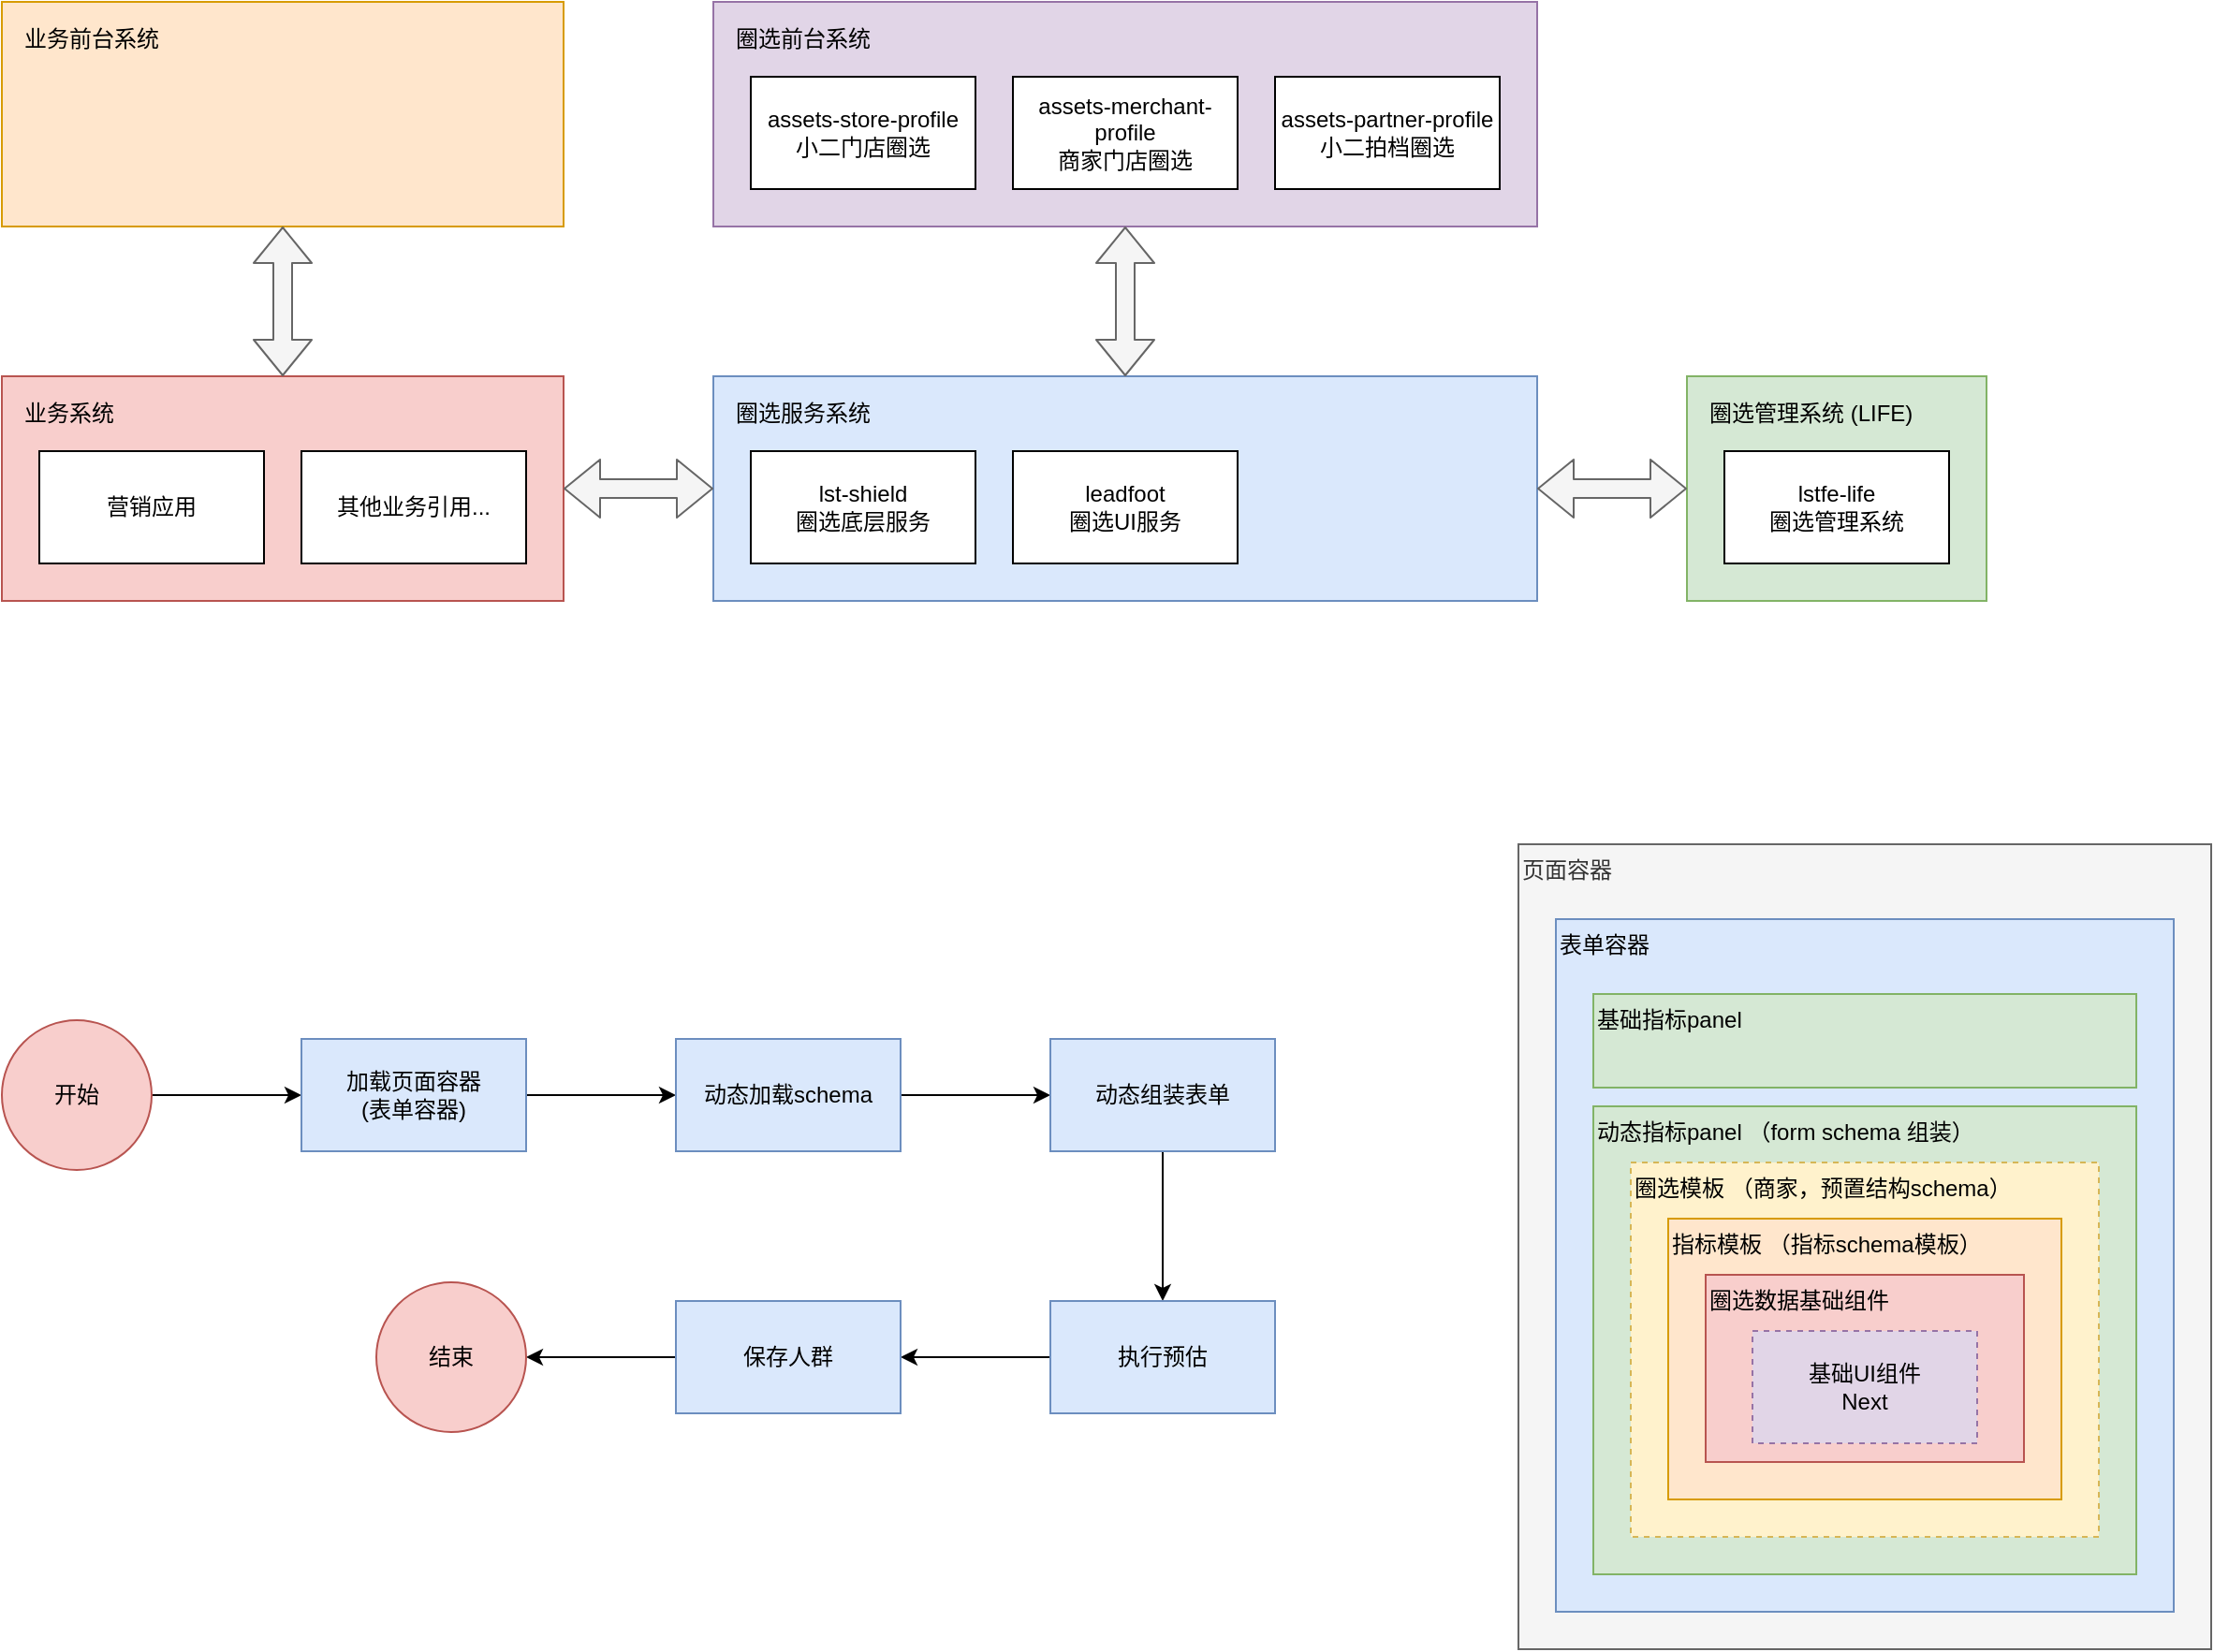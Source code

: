 <mxfile version="12.2.6" type="github" pages="1">
  <diagram id="8mvPLZoNpZ5Y-GIBwJK8" name="Page-1">
    <mxGraphModel dx="1412" dy="780" grid="1" gridSize="10" guides="1" tooltips="1" connect="1" arrows="1" fold="1" page="1" pageScale="1" pageWidth="827" pageHeight="1169" math="0" shadow="0">
      <root>
        <mxCell id="0"/>
        <mxCell id="1" parent="0"/>
        <mxCell id="Qj8eXajDFx0N2jeDMV3a-1" value="页面容器" style="rounded=0;whiteSpace=wrap;html=1;align=left;verticalAlign=top;fillColor=#f5f5f5;strokeColor=#666666;fontColor=#333333;" vertex="1" parent="1">
          <mxGeometry x="830" y="490" width="370" height="430" as="geometry"/>
        </mxCell>
        <mxCell id="H5b-eDL3CfRdgLxYvMOx-8" value="" style="rounded=0;whiteSpace=wrap;html=1;fillColor=#dae8fc;strokeColor=#6c8ebf;" parent="1" vertex="1">
          <mxGeometry x="400" y="240" width="440" height="120" as="geometry"/>
        </mxCell>
        <mxCell id="H5b-eDL3CfRdgLxYvMOx-6" value="" style="rounded=0;whiteSpace=wrap;html=1;fillColor=#e1d5e7;strokeColor=#9673a6;" parent="1" vertex="1">
          <mxGeometry x="400" y="40" width="440" height="120" as="geometry"/>
        </mxCell>
        <mxCell id="H5b-eDL3CfRdgLxYvMOx-1" value="assets-store-profile&lt;br&gt;小二门店圈选" style="rounded=0;whiteSpace=wrap;html=1;" parent="1" vertex="1">
          <mxGeometry x="420" y="80" width="120" height="60" as="geometry"/>
        </mxCell>
        <mxCell id="H5b-eDL3CfRdgLxYvMOx-2" value="assets-merchant-profile&lt;br&gt;商家门店圈选" style="rounded=0;whiteSpace=wrap;html=1;" parent="1" vertex="1">
          <mxGeometry x="560" y="80" width="120" height="60" as="geometry"/>
        </mxCell>
        <mxCell id="H5b-eDL3CfRdgLxYvMOx-4" value="assets-partner-profile&lt;br&gt;小二拍档圈选" style="rounded=0;whiteSpace=wrap;html=1;" parent="1" vertex="1">
          <mxGeometry x="700" y="80" width="120" height="60" as="geometry"/>
        </mxCell>
        <mxCell id="H5b-eDL3CfRdgLxYvMOx-7" value="圈选前台系统&amp;nbsp;" style="text;html=1;strokeColor=none;fillColor=none;align=left;verticalAlign=middle;whiteSpace=wrap;rounded=0;" parent="1" vertex="1">
          <mxGeometry x="410" y="50" width="120" height="20" as="geometry"/>
        </mxCell>
        <mxCell id="H5b-eDL3CfRdgLxYvMOx-9" value="圈选服务系统" style="text;html=1;strokeColor=none;fillColor=none;align=left;verticalAlign=middle;whiteSpace=wrap;rounded=0;" parent="1" vertex="1">
          <mxGeometry x="410" y="250" width="120" height="20" as="geometry"/>
        </mxCell>
        <mxCell id="H5b-eDL3CfRdgLxYvMOx-11" value="" style="rounded=0;whiteSpace=wrap;html=1;fillColor=#d5e8d4;strokeColor=#82b366;" parent="1" vertex="1">
          <mxGeometry x="920" y="240" width="160" height="120" as="geometry"/>
        </mxCell>
        <mxCell id="H5b-eDL3CfRdgLxYvMOx-12" value="圈选管理系统 (LIFE)" style="text;html=1;strokeColor=none;fillColor=none;align=left;verticalAlign=middle;whiteSpace=wrap;rounded=0;" parent="1" vertex="1">
          <mxGeometry x="930" y="250" width="130" height="20" as="geometry"/>
        </mxCell>
        <mxCell id="H5b-eDL3CfRdgLxYvMOx-13" value="lstfe-life&lt;br&gt;圈选管理系统" style="rounded=0;whiteSpace=wrap;html=1;" parent="1" vertex="1">
          <mxGeometry x="940" y="280" width="120" height="60" as="geometry"/>
        </mxCell>
        <mxCell id="H5b-eDL3CfRdgLxYvMOx-14" value="" style="shape=flexArrow;endArrow=classic;startArrow=classic;html=1;entryX=0.5;entryY=1;entryDx=0;entryDy=0;fillColor=#f5f5f5;strokeColor=#666666;" parent="1" source="H5b-eDL3CfRdgLxYvMOx-8" target="H5b-eDL3CfRdgLxYvMOx-6" edge="1">
          <mxGeometry width="50" height="50" relative="1" as="geometry">
            <mxPoint x="400" y="430" as="sourcePoint"/>
            <mxPoint x="450" y="380" as="targetPoint"/>
          </mxGeometry>
        </mxCell>
        <mxCell id="H5b-eDL3CfRdgLxYvMOx-15" value="" style="shape=flexArrow;endArrow=classic;startArrow=classic;html=1;entryX=0;entryY=0.5;entryDx=0;entryDy=0;exitX=1;exitY=0.5;exitDx=0;exitDy=0;fillColor=#f5f5f5;strokeColor=#666666;" parent="1" source="H5b-eDL3CfRdgLxYvMOx-8" target="H5b-eDL3CfRdgLxYvMOx-11" edge="1">
          <mxGeometry width="50" height="50" relative="1" as="geometry">
            <mxPoint x="400" y="430" as="sourcePoint"/>
            <mxPoint x="450" y="380" as="targetPoint"/>
          </mxGeometry>
        </mxCell>
        <mxCell id="H5b-eDL3CfRdgLxYvMOx-16" value="lst-shield&lt;br&gt;圈选底层服务" style="rounded=0;whiteSpace=wrap;html=1;align=center;" parent="1" vertex="1">
          <mxGeometry x="420" y="280" width="120" height="60" as="geometry"/>
        </mxCell>
        <mxCell id="H5b-eDL3CfRdgLxYvMOx-17" value="leadfoot&lt;br&gt;圈选UI服务" style="rounded=0;whiteSpace=wrap;html=1;align=center;" parent="1" vertex="1">
          <mxGeometry x="560" y="280" width="120" height="60" as="geometry"/>
        </mxCell>
        <mxCell id="H5b-eDL3CfRdgLxYvMOx-18" value="" style="rounded=0;whiteSpace=wrap;html=1;align=left;fillColor=#f8cecc;strokeColor=#b85450;" parent="1" vertex="1">
          <mxGeometry x="20" y="240" width="300" height="120" as="geometry"/>
        </mxCell>
        <mxCell id="H5b-eDL3CfRdgLxYvMOx-19" value="业务系统" style="text;html=1;strokeColor=none;fillColor=none;align=left;verticalAlign=middle;whiteSpace=wrap;rounded=0;" parent="1" vertex="1">
          <mxGeometry x="30" y="250" width="120" height="20" as="geometry"/>
        </mxCell>
        <mxCell id="H5b-eDL3CfRdgLxYvMOx-20" value="" style="shape=flexArrow;endArrow=classic;startArrow=classic;html=1;entryX=0;entryY=0.5;entryDx=0;entryDy=0;exitX=1;exitY=0.5;exitDx=0;exitDy=0;fillColor=#f5f5f5;strokeColor=#666666;" parent="1" edge="1">
          <mxGeometry width="50" height="50" relative="1" as="geometry">
            <mxPoint x="320" y="300" as="sourcePoint"/>
            <mxPoint x="400" y="300" as="targetPoint"/>
          </mxGeometry>
        </mxCell>
        <mxCell id="H5b-eDL3CfRdgLxYvMOx-21" value="营销应用" style="rounded=0;whiteSpace=wrap;html=1;align=center;" parent="1" vertex="1">
          <mxGeometry x="40" y="280" width="120" height="60" as="geometry"/>
        </mxCell>
        <mxCell id="H5b-eDL3CfRdgLxYvMOx-22" value="其他业务引用..." style="rounded=0;whiteSpace=wrap;html=1;align=center;" parent="1" vertex="1">
          <mxGeometry x="180" y="280" width="120" height="60" as="geometry"/>
        </mxCell>
        <mxCell id="H5b-eDL3CfRdgLxYvMOx-23" value="" style="rounded=0;whiteSpace=wrap;html=1;fillColor=#ffe6cc;strokeColor=#d79b00;" parent="1" vertex="1">
          <mxGeometry x="20" y="40" width="300" height="120" as="geometry"/>
        </mxCell>
        <mxCell id="H5b-eDL3CfRdgLxYvMOx-24" value="" style="shape=flexArrow;endArrow=classic;startArrow=classic;html=1;entryX=0.5;entryY=1;entryDx=0;entryDy=0;fillColor=#f5f5f5;strokeColor=#666666;" parent="1" edge="1">
          <mxGeometry width="50" height="50" relative="1" as="geometry">
            <mxPoint x="170" y="240" as="sourcePoint"/>
            <mxPoint x="170" y="160" as="targetPoint"/>
          </mxGeometry>
        </mxCell>
        <mxCell id="H5b-eDL3CfRdgLxYvMOx-25" value="业务前台系统&amp;nbsp;" style="text;html=1;strokeColor=none;fillColor=none;align=left;verticalAlign=middle;whiteSpace=wrap;rounded=0;" parent="1" vertex="1">
          <mxGeometry x="30" y="50" width="120" height="20" as="geometry"/>
        </mxCell>
        <mxCell id="H5b-eDL3CfRdgLxYvMOx-28" value="" style="edgeStyle=orthogonalEdgeStyle;rounded=0;orthogonalLoop=1;jettySize=auto;html=1;" parent="1" source="H5b-eDL3CfRdgLxYvMOx-26" edge="1">
          <mxGeometry relative="1" as="geometry">
            <mxPoint x="180" y="624" as="targetPoint"/>
          </mxGeometry>
        </mxCell>
        <mxCell id="H5b-eDL3CfRdgLxYvMOx-26" value="开始" style="ellipse;whiteSpace=wrap;html=1;aspect=fixed;align=center;fillColor=#f8cecc;strokeColor=#b85450;" parent="1" vertex="1">
          <mxGeometry x="20" y="584" width="80" height="80" as="geometry"/>
        </mxCell>
        <mxCell id="H5b-eDL3CfRdgLxYvMOx-31" value="" style="edgeStyle=orthogonalEdgeStyle;rounded=0;orthogonalLoop=1;jettySize=auto;html=1;" parent="1" source="H5b-eDL3CfRdgLxYvMOx-29" target="H5b-eDL3CfRdgLxYvMOx-30" edge="1">
          <mxGeometry relative="1" as="geometry"/>
        </mxCell>
        <mxCell id="H5b-eDL3CfRdgLxYvMOx-29" value="加载页面容器&lt;br&gt;(表单容器)" style="rounded=0;whiteSpace=wrap;html=1;align=center;fillColor=#dae8fc;strokeColor=#6c8ebf;" parent="1" vertex="1">
          <mxGeometry x="180" y="594" width="120" height="60" as="geometry"/>
        </mxCell>
        <mxCell id="H5b-eDL3CfRdgLxYvMOx-33" value="" style="edgeStyle=orthogonalEdgeStyle;rounded=0;orthogonalLoop=1;jettySize=auto;html=1;" parent="1" source="H5b-eDL3CfRdgLxYvMOx-30" target="H5b-eDL3CfRdgLxYvMOx-32" edge="1">
          <mxGeometry relative="1" as="geometry"/>
        </mxCell>
        <mxCell id="H5b-eDL3CfRdgLxYvMOx-30" value="动态加载schema" style="rounded=0;whiteSpace=wrap;html=1;align=center;fillColor=#dae8fc;strokeColor=#6c8ebf;" parent="1" vertex="1">
          <mxGeometry x="380" y="594" width="120" height="60" as="geometry"/>
        </mxCell>
        <mxCell id="H5b-eDL3CfRdgLxYvMOx-35" value="" style="edgeStyle=orthogonalEdgeStyle;rounded=0;orthogonalLoop=1;jettySize=auto;html=1;" parent="1" source="H5b-eDL3CfRdgLxYvMOx-32" target="H5b-eDL3CfRdgLxYvMOx-34" edge="1">
          <mxGeometry relative="1" as="geometry"/>
        </mxCell>
        <mxCell id="H5b-eDL3CfRdgLxYvMOx-32" value="动态组装表单" style="rounded=0;whiteSpace=wrap;html=1;align=center;fillColor=#dae8fc;strokeColor=#6c8ebf;" parent="1" vertex="1">
          <mxGeometry x="580" y="594" width="120" height="60" as="geometry"/>
        </mxCell>
        <mxCell id="H5b-eDL3CfRdgLxYvMOx-37" value="" style="edgeStyle=orthogonalEdgeStyle;rounded=0;orthogonalLoop=1;jettySize=auto;html=1;" parent="1" source="H5b-eDL3CfRdgLxYvMOx-34" target="H5b-eDL3CfRdgLxYvMOx-36" edge="1">
          <mxGeometry relative="1" as="geometry"/>
        </mxCell>
        <mxCell id="H5b-eDL3CfRdgLxYvMOx-34" value="执行预估" style="rounded=0;whiteSpace=wrap;html=1;align=center;fillColor=#dae8fc;strokeColor=#6c8ebf;" parent="1" vertex="1">
          <mxGeometry x="580" y="734" width="120" height="60" as="geometry"/>
        </mxCell>
        <mxCell id="H5b-eDL3CfRdgLxYvMOx-39" value="" style="edgeStyle=orthogonalEdgeStyle;rounded=0;orthogonalLoop=1;jettySize=auto;html=1;" parent="1" source="H5b-eDL3CfRdgLxYvMOx-36" edge="1">
          <mxGeometry relative="1" as="geometry">
            <mxPoint x="300" y="764" as="targetPoint"/>
          </mxGeometry>
        </mxCell>
        <mxCell id="H5b-eDL3CfRdgLxYvMOx-36" value="保存人群" style="rounded=0;whiteSpace=wrap;html=1;align=center;fillColor=#dae8fc;strokeColor=#6c8ebf;" parent="1" vertex="1">
          <mxGeometry x="380" y="734" width="120" height="60" as="geometry"/>
        </mxCell>
        <mxCell id="H5b-eDL3CfRdgLxYvMOx-40" value="结束" style="ellipse;whiteSpace=wrap;html=1;aspect=fixed;align=center;fillColor=#f8cecc;strokeColor=#b85450;" parent="1" vertex="1">
          <mxGeometry x="220" y="724" width="80" height="80" as="geometry"/>
        </mxCell>
        <mxCell id="Qj8eXajDFx0N2jeDMV3a-2" value="表单容器" style="rounded=0;whiteSpace=wrap;html=1;align=left;verticalAlign=top;fillColor=#dae8fc;strokeColor=#6c8ebf;" vertex="1" parent="1">
          <mxGeometry x="850" y="530" width="330" height="370" as="geometry"/>
        </mxCell>
        <mxCell id="Qj8eXajDFx0N2jeDMV3a-3" value="基础指标panel" style="rounded=0;whiteSpace=wrap;html=1;align=left;verticalAlign=top;fillColor=#d5e8d4;strokeColor=#82b366;" vertex="1" parent="1">
          <mxGeometry x="870" y="570" width="290" height="50" as="geometry"/>
        </mxCell>
        <mxCell id="Qj8eXajDFx0N2jeDMV3a-4" value="动态指标panel （form schema 组装）" style="rounded=0;whiteSpace=wrap;html=1;align=left;verticalAlign=top;fillColor=#d5e8d4;strokeColor=#82b366;" vertex="1" parent="1">
          <mxGeometry x="870" y="630" width="290" height="250" as="geometry"/>
        </mxCell>
        <mxCell id="Qj8eXajDFx0N2jeDMV3a-5" value="圈选模板 （商家，预置结构schema）" style="rounded=0;whiteSpace=wrap;html=1;align=left;verticalAlign=top;dashed=1;fillColor=#fff2cc;strokeColor=#d6b656;" vertex="1" parent="1">
          <mxGeometry x="890" y="660" width="250" height="200" as="geometry"/>
        </mxCell>
        <mxCell id="Qj8eXajDFx0N2jeDMV3a-6" value="指标模板 （指标schema模板）" style="rounded=0;whiteSpace=wrap;html=1;align=left;verticalAlign=top;fillColor=#ffe6cc;strokeColor=#d79b00;" vertex="1" parent="1">
          <mxGeometry x="910" y="690" width="210" height="150" as="geometry"/>
        </mxCell>
        <mxCell id="Qj8eXajDFx0N2jeDMV3a-7" value="圈选数据基础组件" style="rounded=0;whiteSpace=wrap;html=1;align=left;verticalAlign=top;fillColor=#f8cecc;strokeColor=#b85450;" vertex="1" parent="1">
          <mxGeometry x="930" y="720" width="170" height="100" as="geometry"/>
        </mxCell>
        <mxCell id="Qj8eXajDFx0N2jeDMV3a-8" value="基础UI组件&lt;br&gt;Next" style="rounded=0;whiteSpace=wrap;html=1;dashed=1;align=center;fillColor=#e1d5e7;strokeColor=#9673a6;" vertex="1" parent="1">
          <mxGeometry x="955" y="750" width="120" height="60" as="geometry"/>
        </mxCell>
      </root>
    </mxGraphModel>
  </diagram>
</mxfile>
